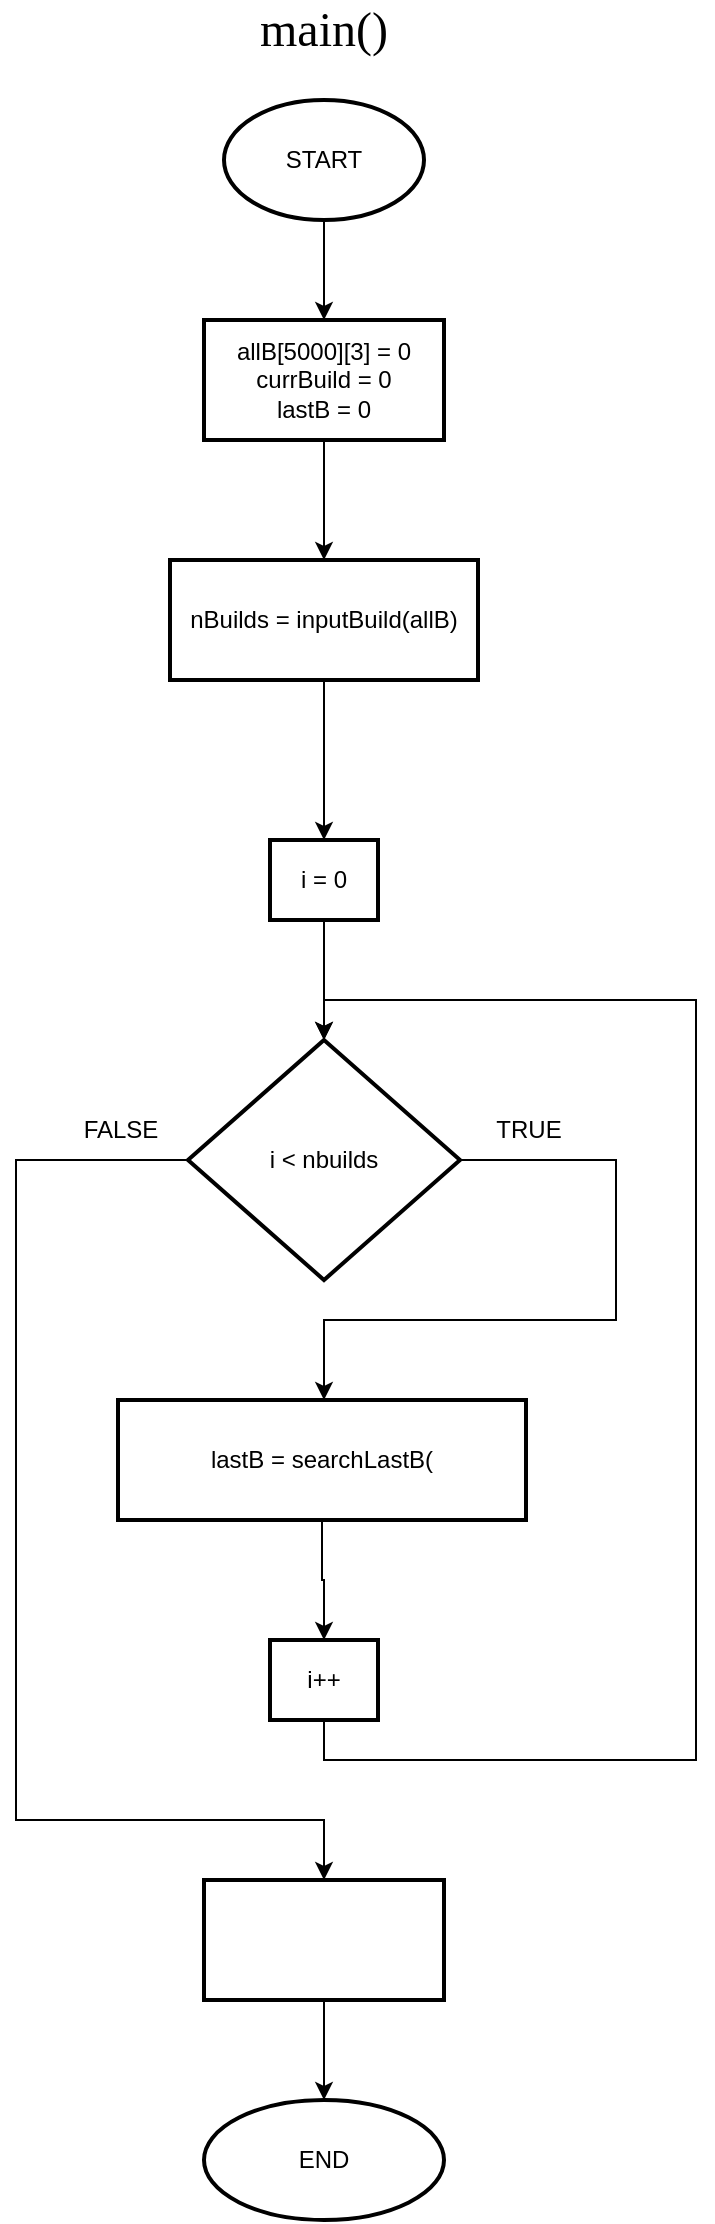 <mxfile version="15.8.7" type="device" pages="3"><diagram id="C5RBs43oDa-KdzZeNtuy" name="main()"><mxGraphModel dx="920" dy="634" grid="1" gridSize="10" guides="1" tooltips="1" connect="1" arrows="1" fold="1" page="1" pageScale="1" pageWidth="827" pageHeight="1169" math="0" shadow="0"><root><mxCell id="WIyWlLk6GJQsqaUBKTNV-0"/><mxCell id="WIyWlLk6GJQsqaUBKTNV-1" parent="WIyWlLk6GJQsqaUBKTNV-0"/><mxCell id="XjYcZS2paKCAEBVPO3wE-1" value="" style="edgeStyle=orthogonalEdgeStyle;rounded=0;orthogonalLoop=1;jettySize=auto;html=1;" parent="WIyWlLk6GJQsqaUBKTNV-1" source="lLH3OghUGicxZ5rZ6q0J-0" target="XjYcZS2paKCAEBVPO3wE-0" edge="1"><mxGeometry relative="1" as="geometry"/></mxCell><mxCell id="lLH3OghUGicxZ5rZ6q0J-0" value="START" style="strokeWidth=2;html=1;shape=mxgraph.flowchart.start_1;whiteSpace=wrap;" parent="WIyWlLk6GJQsqaUBKTNV-1" vertex="1"><mxGeometry x="364" y="70" width="100" height="60" as="geometry"/></mxCell><mxCell id="XjYcZS2paKCAEBVPO3wE-3" value="" style="edgeStyle=orthogonalEdgeStyle;rounded=0;orthogonalLoop=1;jettySize=auto;html=1;" parent="WIyWlLk6GJQsqaUBKTNV-1" source="XjYcZS2paKCAEBVPO3wE-0" target="XjYcZS2paKCAEBVPO3wE-2" edge="1"><mxGeometry relative="1" as="geometry"/></mxCell><mxCell id="XjYcZS2paKCAEBVPO3wE-0" value="allB[5000][3] = 0&lt;br&gt;currBuild = 0&lt;br&gt;lastB = 0" style="whiteSpace=wrap;html=1;strokeWidth=2;" parent="WIyWlLk6GJQsqaUBKTNV-1" vertex="1"><mxGeometry x="354" y="180" width="120" height="60" as="geometry"/></mxCell><mxCell id="Bm8zrK61FG0isu3JQW29-4" value="" style="edgeStyle=orthogonalEdgeStyle;rounded=0;orthogonalLoop=1;jettySize=auto;html=1;" edge="1" parent="WIyWlLk6GJQsqaUBKTNV-1" source="XjYcZS2paKCAEBVPO3wE-2" target="Bm8zrK61FG0isu3JQW29-3"><mxGeometry relative="1" as="geometry"/></mxCell><mxCell id="XjYcZS2paKCAEBVPO3wE-2" value="nBuilds = inputBuild(allB)" style="whiteSpace=wrap;html=1;strokeWidth=2;" parent="WIyWlLk6GJQsqaUBKTNV-1" vertex="1"><mxGeometry x="337" y="300" width="154" height="60" as="geometry"/></mxCell><mxCell id="UfOGmgKnzYopYerB7Ka_-0" value="main()" style="text;html=1;strokeColor=none;fillColor=none;align=center;verticalAlign=middle;whiteSpace=wrap;rounded=0;fontFamily=Lucida Console;fontSize=24;" parent="WIyWlLk6GJQsqaUBKTNV-1" vertex="1"><mxGeometry x="356" y="20" width="116" height="30" as="geometry"/></mxCell><mxCell id="Bm8zrK61FG0isu3JQW29-6" value="" style="edgeStyle=orthogonalEdgeStyle;rounded=0;orthogonalLoop=1;jettySize=auto;html=1;" edge="1" parent="WIyWlLk6GJQsqaUBKTNV-1" source="Bm8zrK61FG0isu3JQW29-3" target="Bm8zrK61FG0isu3JQW29-5"><mxGeometry relative="1" as="geometry"/></mxCell><mxCell id="Bm8zrK61FG0isu3JQW29-3" value="i = 0" style="whiteSpace=wrap;html=1;strokeWidth=2;" vertex="1" parent="WIyWlLk6GJQsqaUBKTNV-1"><mxGeometry x="387" y="440" width="54" height="40" as="geometry"/></mxCell><mxCell id="-_aD2rfY1I9S5Z2S7t7x-1" value="" style="edgeStyle=orthogonalEdgeStyle;rounded=0;orthogonalLoop=1;jettySize=auto;html=1;" edge="1" parent="WIyWlLk6GJQsqaUBKTNV-1" source="Bm8zrK61FG0isu3JQW29-5" target="-_aD2rfY1I9S5Z2S7t7x-0"><mxGeometry relative="1" as="geometry"><Array as="points"><mxPoint x="560" y="600"/><mxPoint x="560" y="680"/><mxPoint x="414" y="680"/></Array></mxGeometry></mxCell><mxCell id="gfdhJ4AdMuZqG1MaJ-9o-3" style="edgeStyle=orthogonalEdgeStyle;rounded=0;orthogonalLoop=1;jettySize=auto;html=1;entryX=0.5;entryY=0;entryDx=0;entryDy=0;" edge="1" parent="WIyWlLk6GJQsqaUBKTNV-1" source="Bm8zrK61FG0isu3JQW29-5" target="gfdhJ4AdMuZqG1MaJ-9o-4"><mxGeometry relative="1" as="geometry"><mxPoint x="300" y="1000" as="targetPoint"/><Array as="points"><mxPoint x="260" y="600"/><mxPoint x="260" y="930"/><mxPoint x="414" y="930"/></Array></mxGeometry></mxCell><mxCell id="Bm8zrK61FG0isu3JQW29-5" value="i &amp;lt; nbuilds" style="rhombus;whiteSpace=wrap;html=1;strokeWidth=2;" vertex="1" parent="WIyWlLk6GJQsqaUBKTNV-1"><mxGeometry x="346" y="540" width="136" height="120" as="geometry"/></mxCell><mxCell id="gfdhJ4AdMuZqG1MaJ-9o-1" style="edgeStyle=orthogonalEdgeStyle;rounded=0;orthogonalLoop=1;jettySize=auto;html=1;entryX=0.5;entryY=0;entryDx=0;entryDy=0;" edge="1" parent="WIyWlLk6GJQsqaUBKTNV-1" source="-_aD2rfY1I9S5Z2S7t7x-0" target="gfdhJ4AdMuZqG1MaJ-9o-0"><mxGeometry relative="1" as="geometry"/></mxCell><mxCell id="-_aD2rfY1I9S5Z2S7t7x-0" value="lastB = searchLastB(" style="whiteSpace=wrap;html=1;strokeWidth=2;" vertex="1" parent="WIyWlLk6GJQsqaUBKTNV-1"><mxGeometry x="311" y="720" width="204" height="60" as="geometry"/></mxCell><mxCell id="0y3pZHQq9f6qjOoY6FUW-0" value="TRUE" style="text;html=1;resizable=0;autosize=1;align=center;verticalAlign=middle;points=[];fillColor=none;strokeColor=none;rounded=0;" vertex="1" parent="WIyWlLk6GJQsqaUBKTNV-1"><mxGeometry x="491" y="575" width="50" height="20" as="geometry"/></mxCell><mxCell id="0y3pZHQq9f6qjOoY6FUW-1" value="FALSE" style="text;html=1;resizable=0;autosize=1;align=center;verticalAlign=middle;points=[];fillColor=none;strokeColor=none;rounded=0;" vertex="1" parent="WIyWlLk6GJQsqaUBKTNV-1"><mxGeometry x="287" y="575" width="50" height="20" as="geometry"/></mxCell><mxCell id="gfdhJ4AdMuZqG1MaJ-9o-2" style="edgeStyle=orthogonalEdgeStyle;rounded=0;orthogonalLoop=1;jettySize=auto;html=1;exitX=0.5;exitY=1;exitDx=0;exitDy=0;entryX=0.5;entryY=0;entryDx=0;entryDy=0;" edge="1" parent="WIyWlLk6GJQsqaUBKTNV-1" source="gfdhJ4AdMuZqG1MaJ-9o-0" target="Bm8zrK61FG0isu3JQW29-5"><mxGeometry relative="1" as="geometry"><Array as="points"><mxPoint x="414" y="900"/><mxPoint x="600" y="900"/><mxPoint x="600" y="520"/><mxPoint x="414" y="520"/></Array></mxGeometry></mxCell><mxCell id="gfdhJ4AdMuZqG1MaJ-9o-0" value="i++" style="whiteSpace=wrap;html=1;strokeWidth=2;" vertex="1" parent="WIyWlLk6GJQsqaUBKTNV-1"><mxGeometry x="387" y="840" width="54" height="40" as="geometry"/></mxCell><mxCell id="gfdhJ4AdMuZqG1MaJ-9o-6" style="edgeStyle=orthogonalEdgeStyle;rounded=0;orthogonalLoop=1;jettySize=auto;html=1;entryX=0.5;entryY=0;entryDx=0;entryDy=0;" edge="1" parent="WIyWlLk6GJQsqaUBKTNV-1" source="gfdhJ4AdMuZqG1MaJ-9o-4" target="gfdhJ4AdMuZqG1MaJ-9o-5"><mxGeometry relative="1" as="geometry"/></mxCell><mxCell id="gfdhJ4AdMuZqG1MaJ-9o-4" value="" style="rounded=0;whiteSpace=wrap;html=1;strokeWidth=2;" vertex="1" parent="WIyWlLk6GJQsqaUBKTNV-1"><mxGeometry x="354" y="960" width="120" height="60" as="geometry"/></mxCell><mxCell id="gfdhJ4AdMuZqG1MaJ-9o-5" value="END" style="ellipse;whiteSpace=wrap;html=1;strokeWidth=2;" vertex="1" parent="WIyWlLk6GJQsqaUBKTNV-1"><mxGeometry x="354" y="1070" width="120" height="60" as="geometry"/></mxCell></root></mxGraphModel></diagram><diagram name="inputBuild(int allB[])" id="YelJ7FePhPo74bqVwb4q"><mxGraphModel dx="1117" dy="770" grid="1" gridSize="10" guides="1" tooltips="1" connect="1" arrows="1" fold="1" page="1" pageScale="1" pageWidth="827" pageHeight="1169" math="0" shadow="0"><root><mxCell id="jwYVZJU7aEbXY3gJAM7d-0"/><mxCell id="jwYVZJU7aEbXY3gJAM7d-1" parent="jwYVZJU7aEbXY3gJAM7d-0"/><mxCell id="jwYVZJU7aEbXY3gJAM7d-2" value="" style="edgeStyle=orthogonalEdgeStyle;rounded=0;orthogonalLoop=1;jettySize=auto;html=1;" parent="jwYVZJU7aEbXY3gJAM7d-1" source="jwYVZJU7aEbXY3gJAM7d-3" target="jwYVZJU7aEbXY3gJAM7d-5" edge="1"><mxGeometry relative="1" as="geometry"/></mxCell><mxCell id="jwYVZJU7aEbXY3gJAM7d-3" value="START" style="strokeWidth=2;html=1;shape=mxgraph.flowchart.start_1;whiteSpace=wrap;" parent="jwYVZJU7aEbXY3gJAM7d-1" vertex="1"><mxGeometry x="364" y="70" width="100" height="60" as="geometry"/></mxCell><mxCell id="jwYVZJU7aEbXY3gJAM7d-44" value="" style="edgeStyle=orthogonalEdgeStyle;rounded=0;orthogonalLoop=1;jettySize=auto;html=1;" parent="jwYVZJU7aEbXY3gJAM7d-1" source="jwYVZJU7aEbXY3gJAM7d-5" target="jwYVZJU7aEbXY3gJAM7d-43" edge="1"><mxGeometry relative="1" as="geometry"/></mxCell><mxCell id="jwYVZJU7aEbXY3gJAM7d-5" value="i = 0&lt;br&gt;newBuild = 1" style="whiteSpace=wrap;html=1;strokeWidth=2;" parent="jwYVZJU7aEbXY3gJAM7d-1" vertex="1"><mxGeometry x="369.5" y="160" width="89" height="40" as="geometry"/></mxCell><mxCell id="jwYVZJU7aEbXY3gJAM7d-6" value="" style="edgeStyle=orthogonalEdgeStyle;rounded=0;orthogonalLoop=1;jettySize=auto;html=1;" parent="jwYVZJU7aEbXY3gJAM7d-1" source="jwYVZJU7aEbXY3gJAM7d-7" target="jwYVZJU7aEbXY3gJAM7d-10" edge="1"><mxGeometry relative="1" as="geometry"/></mxCell><mxCell id="jwYVZJU7aEbXY3gJAM7d-7" value="INPUT allB[i][0], allB[i][1], allB[i][2]" style="shape=parallelogram;perimeter=parallelogramPerimeter;whiteSpace=wrap;html=1;fixedSize=1;strokeWidth=2;" parent="jwYVZJU7aEbXY3gJAM7d-1" vertex="1"><mxGeometry x="263" y="470" width="301" height="60" as="geometry"/></mxCell><mxCell id="ewiaFweGtzRgQX0cyzOz-5" style="edgeStyle=orthogonalEdgeStyle;rounded=0;orthogonalLoop=1;jettySize=auto;html=1;exitX=0;exitY=0.5;exitDx=0;exitDy=0;entryX=0;entryY=0.5;entryDx=0;entryDy=0;" parent="jwYVZJU7aEbXY3gJAM7d-1" source="jwYVZJU7aEbXY3gJAM7d-10" target="ewiaFweGtzRgQX0cyzOz-2" edge="1"><mxGeometry relative="1" as="geometry"><Array as="points"><mxPoint x="170" y="660"/><mxPoint x="170" y="410"/></Array></mxGeometry></mxCell><mxCell id="ewiaFweGtzRgQX0cyzOz-6" style="edgeStyle=orthogonalEdgeStyle;rounded=0;orthogonalLoop=1;jettySize=auto;html=1;exitX=1;exitY=0.5;exitDx=0;exitDy=0;entryX=0.5;entryY=0;entryDx=0;entryDy=0;" parent="jwYVZJU7aEbXY3gJAM7d-1" source="jwYVZJU7aEbXY3gJAM7d-10" target="jwYVZJU7aEbXY3gJAM7d-16" edge="1"><mxGeometry relative="1" as="geometry"/></mxCell><mxCell id="jwYVZJU7aEbXY3gJAM7d-10" value="(allB[i][0] &amp;lt;= allB[i-1][0] AND i ! = 0)&lt;br&gt;OR&lt;br&gt;(allB[i][0] &amp;gt; 10000 OR allB[i][1]&amp;gt; 10000&lt;br&gt;OR&lt;br&gt;allB[i][2] &amp;gt; 10000 OR allB[i][0] &amp;gt;= allB[i][2])&lt;br&gt;OR&lt;br&gt;allB[i][0] &amp;lt;= i OR allB[i][1] &amp;lt;= 0" style="rhombus;whiteSpace=wrap;html=1;strokeWidth=2;" parent="jwYVZJU7aEbXY3gJAM7d-1" vertex="1"><mxGeometry x="236" y="567.5" width="356" height="185" as="geometry"/></mxCell><mxCell id="jwYVZJU7aEbXY3gJAM7d-13" value="TRUE" style="text;html=1;resizable=0;autosize=1;align=center;verticalAlign=middle;points=[];fillColor=none;strokeColor=none;rounded=0;" parent="jwYVZJU7aEbXY3gJAM7d-1" vertex="1"><mxGeometry x="180" y="640" width="50" height="20" as="geometry"/></mxCell><mxCell id="jwYVZJU7aEbXY3gJAM7d-14" value="FALSE" style="text;html=1;resizable=0;autosize=1;align=center;verticalAlign=middle;points=[];fillColor=none;strokeColor=none;rounded=0;" parent="jwYVZJU7aEbXY3gJAM7d-1" vertex="1"><mxGeometry x="598" y="640" width="50" height="20" as="geometry"/></mxCell><mxCell id="jwYVZJU7aEbXY3gJAM7d-15" value="" style="edgeStyle=orthogonalEdgeStyle;rounded=0;orthogonalLoop=1;jettySize=auto;html=1;" parent="jwYVZJU7aEbXY3gJAM7d-1" source="jwYVZJU7aEbXY3gJAM7d-16" target="jwYVZJU7aEbXY3gJAM7d-18" edge="1"><mxGeometry relative="1" as="geometry"/></mxCell><mxCell id="jwYVZJU7aEbXY3gJAM7d-16" value="OUTPUT &quot;Insert 1 to add new building, 0 to end input&quot;" style="shape=parallelogram;perimeter=parallelogramPerimeter;whiteSpace=wrap;html=1;fixedSize=1;strokeWidth=2;" parent="jwYVZJU7aEbXY3gJAM7d-1" vertex="1"><mxGeometry x="523" y="710" width="200" height="60" as="geometry"/></mxCell><mxCell id="jwYVZJU7aEbXY3gJAM7d-17" value="" style="edgeStyle=orthogonalEdgeStyle;rounded=0;orthogonalLoop=1;jettySize=auto;html=1;" parent="jwYVZJU7aEbXY3gJAM7d-1" source="jwYVZJU7aEbXY3gJAM7d-18" target="jwYVZJU7aEbXY3gJAM7d-21" edge="1"><mxGeometry relative="1" as="geometry"/></mxCell><mxCell id="jwYVZJU7aEbXY3gJAM7d-18" value="INPUT&lt;br&gt;newBuild" style="shape=parallelogram;perimeter=parallelogramPerimeter;whiteSpace=wrap;html=1;fixedSize=1;strokeWidth=2;" parent="jwYVZJU7aEbXY3gJAM7d-1" vertex="1"><mxGeometry x="563" y="800" width="120" height="60" as="geometry"/></mxCell><mxCell id="jwYVZJU7aEbXY3gJAM7d-20" value="" style="edgeStyle=orthogonalEdgeStyle;rounded=0;orthogonalLoop=1;jettySize=auto;html=1;exitX=0;exitY=0.5;exitDx=0;exitDy=0;" parent="jwYVZJU7aEbXY3gJAM7d-1" source="jwYVZJU7aEbXY3gJAM7d-21" target="jwYVZJU7aEbXY3gJAM7d-25" edge="1"><mxGeometry relative="1" as="geometry"><Array as="points"><mxPoint x="507" y="940"/></Array></mxGeometry></mxCell><mxCell id="aIdxOphuW7NQUH7cxKas-1" style="edgeStyle=orthogonalEdgeStyle;rounded=0;orthogonalLoop=1;jettySize=auto;html=1;exitX=1;exitY=0.5;exitDx=0;exitDy=0;entryX=0.5;entryY=0;entryDx=0;entryDy=0;fontFamily=Lucida Console;fontSize=24;" parent="jwYVZJU7aEbXY3gJAM7d-1" source="jwYVZJU7aEbXY3gJAM7d-21" target="jwYVZJU7aEbXY3gJAM7d-16" edge="1"><mxGeometry relative="1" as="geometry"><Array as="points"><mxPoint x="760" y="940"/><mxPoint x="760" y="660"/><mxPoint x="623" y="660"/></Array></mxGeometry></mxCell><mxCell id="jwYVZJU7aEbXY3gJAM7d-21" value="newBuild != 1&lt;br&gt;AND&lt;br&gt;newBuild != 0" style="rhombus;whiteSpace=wrap;html=1;strokeWidth=2;" parent="jwYVZJU7aEbXY3gJAM7d-1" vertex="1"><mxGeometry x="528" y="900" width="190" height="80" as="geometry"/></mxCell><mxCell id="jwYVZJU7aEbXY3gJAM7d-22" value="FALSE" style="text;html=1;resizable=0;autosize=1;align=center;verticalAlign=middle;points=[];fillColor=none;strokeColor=none;rounded=0;" parent="jwYVZJU7aEbXY3gJAM7d-1" vertex="1"><mxGeometry x="490" y="910" width="50" height="20" as="geometry"/></mxCell><mxCell id="jwYVZJU7aEbXY3gJAM7d-23" value="TRUE" style="text;html=1;resizable=0;autosize=1;align=center;verticalAlign=middle;points=[];fillColor=none;strokeColor=none;rounded=0;" parent="jwYVZJU7aEbXY3gJAM7d-1" vertex="1"><mxGeometry x="690" y="910" width="50" height="20" as="geometry"/></mxCell><mxCell id="jwYVZJU7aEbXY3gJAM7d-51" style="edgeStyle=orthogonalEdgeStyle;rounded=0;orthogonalLoop=1;jettySize=auto;html=1;exitX=0.5;exitY=1;exitDx=0;exitDy=0;entryX=0.5;entryY=0;entryDx=0;entryDy=0;" parent="jwYVZJU7aEbXY3gJAM7d-1" source="jwYVZJU7aEbXY3gJAM7d-25" target="jwYVZJU7aEbXY3gJAM7d-43" edge="1"><mxGeometry relative="1" as="geometry"><Array as="points"><mxPoint x="507" y="1080"/><mxPoint x="790" y="1080"/><mxPoint x="790" y="240"/><mxPoint x="414" y="240"/></Array></mxGeometry></mxCell><mxCell id="jwYVZJU7aEbXY3gJAM7d-25" value="i++" style="whiteSpace=wrap;html=1;strokeWidth=2;" parent="jwYVZJU7aEbXY3gJAM7d-1" vertex="1"><mxGeometry x="480" y="990" width="54" height="40" as="geometry"/></mxCell><mxCell id="ewiaFweGtzRgQX0cyzOz-3" value="" style="edgeStyle=orthogonalEdgeStyle;rounded=0;orthogonalLoop=1;jettySize=auto;html=1;" parent="jwYVZJU7aEbXY3gJAM7d-1" source="jwYVZJU7aEbXY3gJAM7d-43" target="ewiaFweGtzRgQX0cyzOz-2" edge="1"><mxGeometry relative="1" as="geometry"><Array as="points"><mxPoint x="530" y="305"/><mxPoint x="530" y="360"/><mxPoint x="414" y="360"/></Array></mxGeometry></mxCell><mxCell id="GrNjOL0OdBcMObwyfZl4-5" value="" style="edgeStyle=orthogonalEdgeStyle;rounded=0;orthogonalLoop=1;jettySize=auto;html=1;" edge="1" parent="jwYVZJU7aEbXY3gJAM7d-1" source="jwYVZJU7aEbXY3gJAM7d-43" target="GrNjOL0OdBcMObwyfZl4-4"><mxGeometry relative="1" as="geometry"><Array as="points"><mxPoint x="110" y="305"/><mxPoint x="110" y="780"/><mxPoint x="414" y="780"/></Array></mxGeometry></mxCell><mxCell id="jwYVZJU7aEbXY3gJAM7d-43" value="newBuild = 1&lt;br&gt;AND&lt;br&gt;i &amp;lt; 5000" style="rhombus;whiteSpace=wrap;html=1;strokeWidth=2;" parent="jwYVZJU7aEbXY3gJAM7d-1" vertex="1"><mxGeometry x="318" y="260" width="192" height="90" as="geometry"/></mxCell><mxCell id="jwYVZJU7aEbXY3gJAM7d-49" value="TRUE" style="text;html=1;resizable=0;autosize=1;align=center;verticalAlign=middle;points=[];fillColor=none;strokeColor=none;rounded=0;" parent="jwYVZJU7aEbXY3gJAM7d-1" vertex="1"><mxGeometry x="500" y="280" width="50" height="20" as="geometry"/></mxCell><mxCell id="jwYVZJU7aEbXY3gJAM7d-50" value="FALSE" style="text;html=1;resizable=0;autosize=1;align=center;verticalAlign=middle;points=[];fillColor=none;strokeColor=none;rounded=0;" parent="jwYVZJU7aEbXY3gJAM7d-1" vertex="1"><mxGeometry x="263" y="280" width="50" height="20" as="geometry"/></mxCell><mxCell id="jwYVZJU7aEbXY3gJAM7d-53" value="END" style="ellipse;whiteSpace=wrap;html=1;strokeWidth=2;" parent="jwYVZJU7aEbXY3gJAM7d-1" vertex="1"><mxGeometry x="354" y="1070" width="120" height="60" as="geometry"/></mxCell><mxCell id="ewiaFweGtzRgQX0cyzOz-4" style="edgeStyle=orthogonalEdgeStyle;rounded=0;orthogonalLoop=1;jettySize=auto;html=1;exitX=0.5;exitY=1;exitDx=0;exitDy=0;entryX=0.5;entryY=0;entryDx=0;entryDy=0;" parent="jwYVZJU7aEbXY3gJAM7d-1" source="ewiaFweGtzRgQX0cyzOz-2" target="jwYVZJU7aEbXY3gJAM7d-7" edge="1"><mxGeometry relative="1" as="geometry"/></mxCell><mxCell id="ewiaFweGtzRgQX0cyzOz-2" value="OUTPUT &quot;Insert building data&quot;" style="whiteSpace=wrap;html=1;strokeWidth=2;" parent="jwYVZJU7aEbXY3gJAM7d-1" vertex="1"><mxGeometry x="354" y="380" width="120" height="60" as="geometry"/></mxCell><mxCell id="s3g-fmoDf9dS2Z0UCQyr-0" value="inputBuild(int allB[])" style="text;html=1;resizable=0;autosize=1;align=center;verticalAlign=middle;points=[];rounded=0;fontFamily=Lucida Console;fontSize=24;horizontal=1;" parent="jwYVZJU7aEbXY3gJAM7d-1" vertex="1"><mxGeometry x="249" y="25" width="330" height="30" as="geometry"/></mxCell><mxCell id="GrNjOL0OdBcMObwyfZl4-7" style="edgeStyle=orthogonalEdgeStyle;rounded=0;orthogonalLoop=1;jettySize=auto;html=1;" edge="1" parent="jwYVZJU7aEbXY3gJAM7d-1" source="GrNjOL0OdBcMObwyfZl4-4" target="jwYVZJU7aEbXY3gJAM7d-53"><mxGeometry relative="1" as="geometry"/></mxCell><mxCell id="GrNjOL0OdBcMObwyfZl4-4" value="RETURN i" style="whiteSpace=wrap;html=1;strokeWidth=2;" vertex="1" parent="jwYVZJU7aEbXY3gJAM7d-1"><mxGeometry x="354" y="890" width="120" height="60" as="geometry"/></mxCell></root></mxGraphModel></diagram><diagram id="lebd4Z2zxAbGNiLa5pAP" name="searchLastB()"><mxGraphModel dx="782" dy="539" grid="1" gridSize="10" guides="1" tooltips="1" connect="1" arrows="1" fold="1" page="1" pageScale="1" pageWidth="827" pageHeight="1169" math="0" shadow="0"><root><mxCell id="PqqS78zigMoFngvRyV0Y-0"/><mxCell id="PqqS78zigMoFngvRyV0Y-1" parent="PqqS78zigMoFngvRyV0Y-0"/><mxCell id="34ftjrEUXI7GOg4zd2yA-1" value="" style="edgeStyle=orthogonalEdgeStyle;rounded=0;orthogonalLoop=1;jettySize=auto;html=1;" parent="PqqS78zigMoFngvRyV0Y-1" source="PqqS78zigMoFngvRyV0Y-2" target="34ftjrEUXI7GOg4zd2yA-0" edge="1"><mxGeometry relative="1" as="geometry"/></mxCell><mxCell id="PqqS78zigMoFngvRyV0Y-2" value="START" style="strokeWidth=2;html=1;shape=mxgraph.flowchart.start_1;whiteSpace=wrap;" parent="PqqS78zigMoFngvRyV0Y-1" vertex="1"><mxGeometry x="330" y="70" width="100" height="60" as="geometry"/></mxCell><mxCell id="OG8BDIudhdstrCVfaDNa-1" value="" style="edgeStyle=orthogonalEdgeStyle;rounded=0;orthogonalLoop=1;jettySize=auto;html=1;" parent="PqqS78zigMoFngvRyV0Y-1" source="34ftjrEUXI7GOg4zd2yA-0" target="OG8BDIudhdstrCVfaDNa-0" edge="1"><mxGeometry relative="1" as="geometry"/></mxCell><mxCell id="34ftjrEUXI7GOg4zd2yA-0" value="n &amp;lt; i" style="rhombus;whiteSpace=wrap;html=1;strokeWidth=2;" parent="PqqS78zigMoFngvRyV0Y-1" vertex="1"><mxGeometry x="345" y="190" width="70" height="70" as="geometry"/></mxCell><mxCell id="OG8BDIudhdstrCVfaDNa-0" value="allB[i][1] &amp;lt; allB[n][2]" style="rhombus;whiteSpace=wrap;html=1;strokeWidth=2;" parent="PqqS78zigMoFngvRyV0Y-1" vertex="1"><mxGeometry x="440" y="280" width="200" height="110" as="geometry"/></mxCell></root></mxGraphModel></diagram></mxfile>
